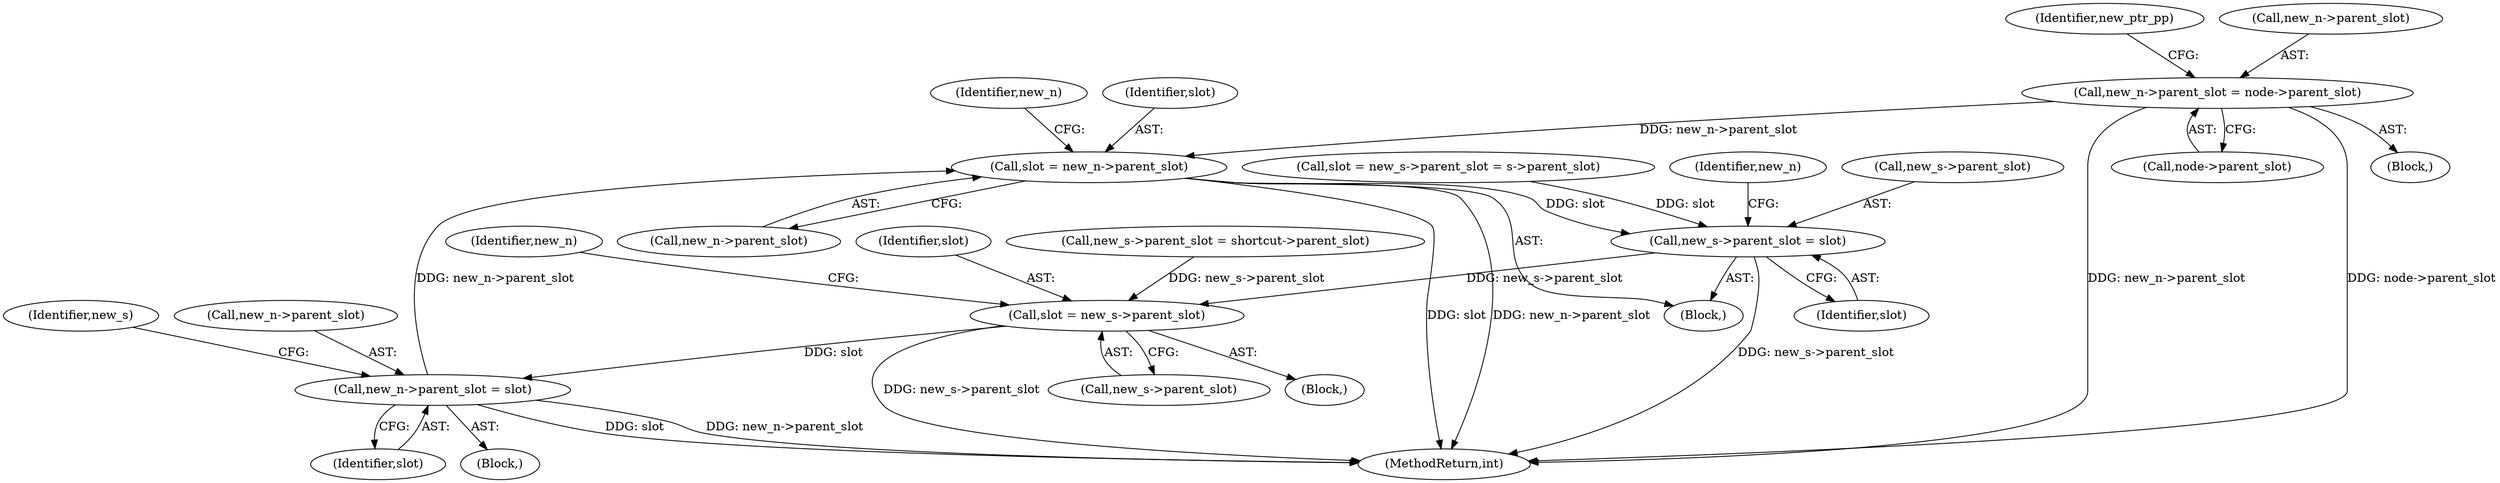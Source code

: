 digraph "0_linux_95389b08d93d5c06ec63ab49bd732b0069b7c35e@pointer" {
"1000304" [label="(Call,new_n->parent_slot = node->parent_slot)"];
"1000627" [label="(Call,slot = new_n->parent_slot)"];
"1000706" [label="(Call,new_s->parent_slot = slot)"];
"1000745" [label="(Call,slot = new_s->parent_slot)"];
"1000765" [label="(Call,new_n->parent_slot = slot)"];
"1000116" [label="(Block,)"];
"1000753" [label="(Identifier,new_n)"];
"1000878" [label="(MethodReturn,int)"];
"1000629" [label="(Call,new_n->parent_slot)"];
"1000756" [label="(Block,)"];
"1000769" [label="(Identifier,slot)"];
"1000313" [label="(Identifier,new_ptr_pp)"];
"1000745" [label="(Call,slot = new_s->parent_slot)"];
"1000627" [label="(Call,slot = new_n->parent_slot)"];
"1000706" [label="(Call,new_s->parent_slot = slot)"];
"1000712" [label="(Identifier,new_n)"];
"1000746" [label="(Identifier,slot)"];
"1000256" [label="(Call,new_s->parent_slot = shortcut->parent_slot)"];
"1000765" [label="(Call,new_n->parent_slot = slot)"];
"1000707" [label="(Call,new_s->parent_slot)"];
"1000771" [label="(Identifier,new_s)"];
"1000710" [label="(Identifier,slot)"];
"1000672" [label="(Call,slot = new_s->parent_slot = s->parent_slot)"];
"1000735" [label="(Block,)"];
"1000614" [label="(Block,)"];
"1000747" [label="(Call,new_s->parent_slot)"];
"1000304" [label="(Call,new_n->parent_slot = node->parent_slot)"];
"1000633" [label="(Identifier,new_n)"];
"1000308" [label="(Call,node->parent_slot)"];
"1000305" [label="(Call,new_n->parent_slot)"];
"1000628" [label="(Identifier,slot)"];
"1000766" [label="(Call,new_n->parent_slot)"];
"1000304" -> "1000116"  [label="AST: "];
"1000304" -> "1000308"  [label="CFG: "];
"1000305" -> "1000304"  [label="AST: "];
"1000308" -> "1000304"  [label="AST: "];
"1000313" -> "1000304"  [label="CFG: "];
"1000304" -> "1000878"  [label="DDG: new_n->parent_slot"];
"1000304" -> "1000878"  [label="DDG: node->parent_slot"];
"1000304" -> "1000627"  [label="DDG: new_n->parent_slot"];
"1000627" -> "1000614"  [label="AST: "];
"1000627" -> "1000629"  [label="CFG: "];
"1000628" -> "1000627"  [label="AST: "];
"1000629" -> "1000627"  [label="AST: "];
"1000633" -> "1000627"  [label="CFG: "];
"1000627" -> "1000878"  [label="DDG: new_n->parent_slot"];
"1000627" -> "1000878"  [label="DDG: slot"];
"1000765" -> "1000627"  [label="DDG: new_n->parent_slot"];
"1000627" -> "1000706"  [label="DDG: slot"];
"1000706" -> "1000614"  [label="AST: "];
"1000706" -> "1000710"  [label="CFG: "];
"1000707" -> "1000706"  [label="AST: "];
"1000710" -> "1000706"  [label="AST: "];
"1000712" -> "1000706"  [label="CFG: "];
"1000706" -> "1000878"  [label="DDG: new_s->parent_slot"];
"1000672" -> "1000706"  [label="DDG: slot"];
"1000706" -> "1000745"  [label="DDG: new_s->parent_slot"];
"1000745" -> "1000735"  [label="AST: "];
"1000745" -> "1000747"  [label="CFG: "];
"1000746" -> "1000745"  [label="AST: "];
"1000747" -> "1000745"  [label="AST: "];
"1000753" -> "1000745"  [label="CFG: "];
"1000745" -> "1000878"  [label="DDG: new_s->parent_slot"];
"1000256" -> "1000745"  [label="DDG: new_s->parent_slot"];
"1000745" -> "1000765"  [label="DDG: slot"];
"1000765" -> "1000756"  [label="AST: "];
"1000765" -> "1000769"  [label="CFG: "];
"1000766" -> "1000765"  [label="AST: "];
"1000769" -> "1000765"  [label="AST: "];
"1000771" -> "1000765"  [label="CFG: "];
"1000765" -> "1000878"  [label="DDG: slot"];
"1000765" -> "1000878"  [label="DDG: new_n->parent_slot"];
}
